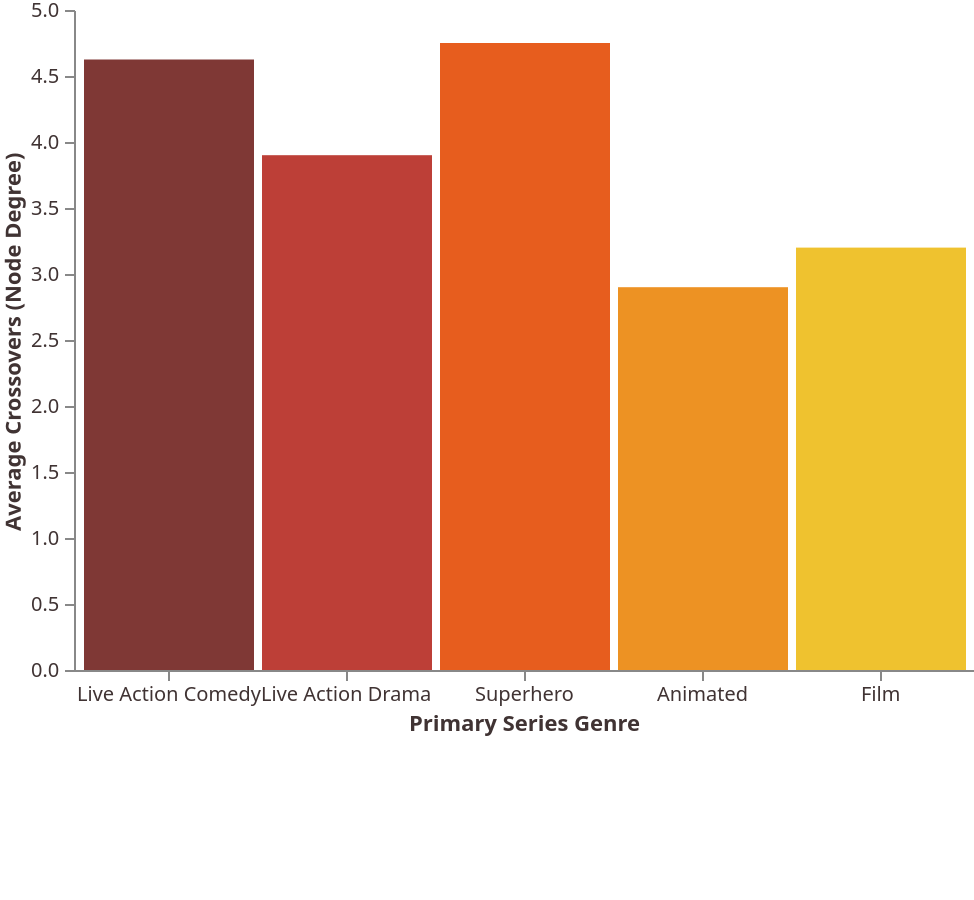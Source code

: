 {
  "$schema": "https://vega.github.io/schema/vega/v5.json",
  "description": "A basic bar chart example, with value labels shown upon mouse hover.",
  "width": 450,
  "height": 330,
  "padding": {"left": 0, "top": 0, "right": 0, "bottom": 83},

  "data": [
    {
      "name": "table",
      "values": [
        {"category": "Live Action Comedy", "Average Crossovers (Node Degree)": 4.625, "Average Disjoint Graphs Formed": 1.125},
        {"category": "Live Action Drama", "Average Crossovers (Node Degree)": 3.9, "Average Disjoint Graphs Formed": 1.35},
        {"category": "Superhero", "Average Crossovers (Node Degree)": 4.75, "Average Disjoint Graphs Formed": 1.0},
        {"category": "Animated", "Average Crossovers (Node Degree)": 2.9, "Average Disjoint Graphs Formed": 1.8},
        {"category": "Film", "Average Crossovers (Node Degree)": 3.2, "Average Disjoint Graphs Formed": 1.2}
      ],
      "transform": [
        {
          "type":"formula",
          "as": "chosen",
          "expr": "datum[BarVariable]"
        }
      ]
    }
  ],

  "signals": [
    {
      "name": "BarVariable",
      "value": "Average Crossovers (Node Degree)",
      "bind": {
        "input": "select",
        "options": [
          "Average Crossovers (Node Degree)",
          "Average Disjoint Graphs Formed"
        ]
      }
    },
    {
      "name": "tooltip",
      "value": {},
      "on": [
        {"events": "rect:mouseover", "update": "datum"},
        {"events": "rect:mouseout",  "update": "{}"}
      ]
    }
  ],

  "scales": [
    {
      "name": "color",
      "type": "ordinal",
      "domain": {"data": "table", "field": "category"},
      "range": {"scheme": "darkred"}
    },
    {
      "name": "xscale",
      "type": "band",
      "domain": {"data": "table", "field": "category"},
      "range": "width",
      "padding": 0.05,
      "round": true
    },
    {
      "name": "yscale",
      "domain": {"data": "table", "field": "chosen"},
      "nice": true,
      "range": "height"
    }
  ],

  "axes": [
    {
      "orient": "bottom",
      "scale": "xscale",
      "title": "Primary Series Genre",
      "titleColor": "#403333",
      "labelColor": "#403333"
    },
    {
      "orient": "left",
      "scale": "yscale",
      "title": {"signal": "BarVariable"},
      "titleColor": "#403333",
      "labelColor": "#403333"
    }
  ],

  "marks": [
    {
      "type": "rect",
      "from": {"data":"table"},
      "encode": {
        "enter": {
          "x": {"scale": "xscale", "field": "category"},
          "width": {"scale": "xscale", "band": 1},
          "y2": {"scale": "yscale", "value": 0},
          "y": {"scale": "yscale", "field": "chosen"}
        },
        "update": {
          "fill": {"scale": "color", "field": "category"},
          "y": {"scale": "yscale", "field": "chosen"},
          "y2": {"scale": "yscale", "value": 0},
          "fillOpacity": {"value": 1}
        },
        "hover": {
          "fillOpacity": {"value": 0.5}
        }
      }
    },
    {
      "type": "text",
      "encode": {
        "enter": {
          "align": {"value": "center"},
          "baseline": {"value": "top"},
          "fill": {"value": "#403333"},
          "fontStyle": {"value": "bold"},
          "fontSize": {"value": 12}
        },
        "update": {
          "x": {"scale": "xscale", "signal": "tooltip.category", "band": 0.5},
          "y": {"scale": "yscale", "signal": "tooltip.chosen", "offset": 10},
          "text": {"signal": "tooltip.chosen"},
          "fillOpacity": [
            {"test": "datum === tooltip", "value": 0},
            {"value": 1}
          ]
        }
      }
    }
  ]
}